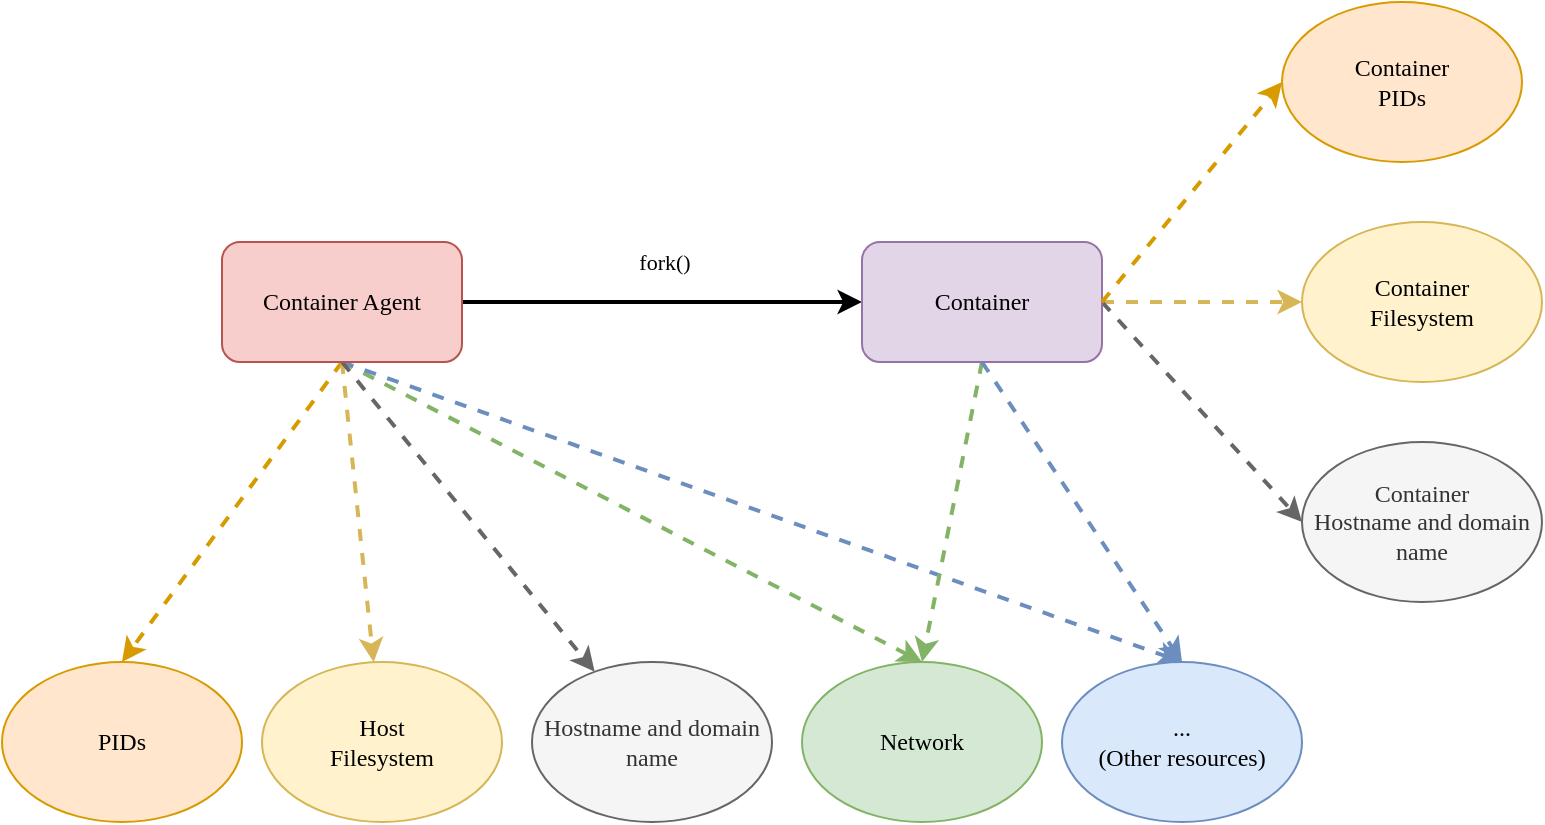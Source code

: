<mxfile version="14.3.1" type="device"><diagram id="us7jMorgACai6UIz_hdo" name="Page-1"><mxGraphModel dx="988" dy="1763" grid="1" gridSize="10" guides="1" tooltips="1" connect="1" arrows="1" fold="1" page="1" pageScale="1" pageWidth="850" pageHeight="1100" math="0" shadow="0"><root><mxCell id="0"/><mxCell id="1" parent="0"/><mxCell id="QGTaGYWnxA1qaAHYq4QV-8" style="orthogonalLoop=1;jettySize=auto;html=1;exitX=0.5;exitY=1;exitDx=0;exitDy=0;rounded=0;strokeWidth=2;dashed=1;fillColor=#ffe6cc;strokeColor=#d79b00;entryX=0.5;entryY=0;entryDx=0;entryDy=0;" parent="1" source="QGTaGYWnxA1qaAHYq4QV-2" target="QGTaGYWnxA1qaAHYq4QV-4" edge="1"><mxGeometry relative="1" as="geometry"/></mxCell><mxCell id="QGTaGYWnxA1qaAHYq4QV-10" style="edgeStyle=none;rounded=0;orthogonalLoop=1;jettySize=auto;html=1;exitX=0.5;exitY=1;exitDx=0;exitDy=0;dashed=1;strokeWidth=2;fillColor=#fff2cc;strokeColor=#d6b656;" parent="1" source="QGTaGYWnxA1qaAHYq4QV-2" target="QGTaGYWnxA1qaAHYq4QV-6" edge="1"><mxGeometry relative="1" as="geometry"/></mxCell><mxCell id="QGTaGYWnxA1qaAHYq4QV-12" style="edgeStyle=none;rounded=0;orthogonalLoop=1;jettySize=auto;html=1;exitX=0.5;exitY=1;exitDx=0;exitDy=0;entryX=0.5;entryY=0;entryDx=0;entryDy=0;dashed=1;strokeWidth=2;fillColor=#d5e8d4;strokeColor=#82b366;" parent="1" source="QGTaGYWnxA1qaAHYq4QV-2" target="QGTaGYWnxA1qaAHYq4QV-5" edge="1"><mxGeometry relative="1" as="geometry"/></mxCell><mxCell id="QGTaGYWnxA1qaAHYq4QV-14" style="edgeStyle=none;rounded=0;orthogonalLoop=1;jettySize=auto;html=1;exitX=0.5;exitY=1;exitDx=0;exitDy=0;entryX=0.5;entryY=0;entryDx=0;entryDy=0;dashed=1;strokeWidth=2;fillColor=#dae8fc;strokeColor=#6c8ebf;" parent="1" source="QGTaGYWnxA1qaAHYq4QV-2" target="QGTaGYWnxA1qaAHYq4QV-7" edge="1"><mxGeometry relative="1" as="geometry"/></mxCell><mxCell id="QGTaGYWnxA1qaAHYq4QV-16" style="edgeStyle=none;rounded=0;orthogonalLoop=1;jettySize=auto;html=1;exitX=1;exitY=0.5;exitDx=0;exitDy=0;entryX=0;entryY=0.5;entryDx=0;entryDy=0;strokeWidth=2;" parent="1" source="QGTaGYWnxA1qaAHYq4QV-2" target="QGTaGYWnxA1qaAHYq4QV-3" edge="1"><mxGeometry relative="1" as="geometry"/></mxCell><mxCell id="QGTaGYWnxA1qaAHYq4QV-17" value="&lt;font face=&quot;Comic Sans MS&quot;&gt;fork()&lt;/font&gt;" style="edgeLabel;html=1;align=center;verticalAlign=middle;resizable=0;points=[];" parent="QGTaGYWnxA1qaAHYq4QV-16" vertex="1" connectable="0"><mxGeometry x="-0.252" y="-3" relative="1" as="geometry"><mxPoint x="25.71" y="-23" as="offset"/></mxGeometry></mxCell><mxCell id="dWpTi5cDWboTDKQ07THy-3" style="rounded=0;orthogonalLoop=1;jettySize=auto;html=1;exitX=0.5;exitY=1;exitDx=0;exitDy=0;strokeWidth=2;dashed=1;fillColor=#f5f5f5;strokeColor=#666666;" edge="1" parent="1" source="QGTaGYWnxA1qaAHYq4QV-2" target="dWpTi5cDWboTDKQ07THy-2"><mxGeometry relative="1" as="geometry"/></mxCell><mxCell id="QGTaGYWnxA1qaAHYq4QV-2" value="&lt;font face=&quot;Comic Sans MS&quot;&gt;Container Agent&lt;/font&gt;" style="rounded=1;whiteSpace=wrap;html=1;fillColor=#f8cecc;strokeColor=#b85450;" parent="1" vertex="1"><mxGeometry x="150" y="50" width="120" height="60" as="geometry"/></mxCell><mxCell id="QGTaGYWnxA1qaAHYq4QV-11" style="edgeStyle=none;rounded=0;orthogonalLoop=1;jettySize=auto;html=1;exitX=1;exitY=0.5;exitDx=0;exitDy=0;entryX=0;entryY=0.5;entryDx=0;entryDy=0;dashed=1;strokeWidth=2;fillColor=#fff2cc;strokeColor=#d6b656;" parent="1" source="QGTaGYWnxA1qaAHYq4QV-3" target="NhqUy3xsOILpPx4r2InN-1" edge="1"><mxGeometry relative="1" as="geometry"/></mxCell><mxCell id="QGTaGYWnxA1qaAHYq4QV-13" style="edgeStyle=none;rounded=0;orthogonalLoop=1;jettySize=auto;html=1;exitX=0.5;exitY=1;exitDx=0;exitDy=0;entryX=0.5;entryY=0;entryDx=0;entryDy=0;dashed=1;strokeWidth=2;fillColor=#d5e8d4;strokeColor=#82b366;" parent="1" source="QGTaGYWnxA1qaAHYq4QV-3" target="QGTaGYWnxA1qaAHYq4QV-5" edge="1"><mxGeometry relative="1" as="geometry"/></mxCell><mxCell id="QGTaGYWnxA1qaAHYq4QV-15" style="edgeStyle=none;rounded=0;orthogonalLoop=1;jettySize=auto;html=1;exitX=0.5;exitY=1;exitDx=0;exitDy=0;entryX=0.5;entryY=0;entryDx=0;entryDy=0;dashed=1;strokeWidth=2;fillColor=#dae8fc;strokeColor=#6c8ebf;" parent="1" source="QGTaGYWnxA1qaAHYq4QV-3" target="QGTaGYWnxA1qaAHYq4QV-7" edge="1"><mxGeometry relative="1" as="geometry"/></mxCell><mxCell id="dWpTi5cDWboTDKQ07THy-4" style="edgeStyle=none;rounded=0;orthogonalLoop=1;jettySize=auto;html=1;exitX=1;exitY=0.5;exitDx=0;exitDy=0;entryX=0;entryY=0.5;entryDx=0;entryDy=0;dashed=1;strokeColor=#666666;strokeWidth=2;fillColor=#f5f5f5;" edge="1" parent="1" source="QGTaGYWnxA1qaAHYq4QV-3" target="dWpTi5cDWboTDKQ07THy-1"><mxGeometry relative="1" as="geometry"/></mxCell><mxCell id="QGTaGYWnxA1qaAHYq4QV-3" value="&lt;font face=&quot;Comic Sans MS&quot;&gt;Container&lt;/font&gt;" style="rounded=1;whiteSpace=wrap;html=1;fillColor=#e1d5e7;strokeColor=#9673a6;" parent="1" vertex="1"><mxGeometry x="470" y="50" width="120" height="60" as="geometry"/></mxCell><mxCell id="QGTaGYWnxA1qaAHYq4QV-4" value="&lt;font face=&quot;Comic Sans MS&quot;&gt;PIDs&lt;/font&gt;" style="ellipse;whiteSpace=wrap;html=1;rounded=1;fillColor=#ffe6cc;strokeColor=#d79b00;" parent="1" vertex="1"><mxGeometry x="40" y="260" width="120" height="80" as="geometry"/></mxCell><mxCell id="QGTaGYWnxA1qaAHYq4QV-5" value="&lt;font face=&quot;Comic Sans MS&quot;&gt;Network&lt;/font&gt;" style="ellipse;whiteSpace=wrap;html=1;rounded=1;fillColor=#d5e8d4;strokeColor=#82b366;" parent="1" vertex="1"><mxGeometry x="440" y="260" width="120" height="80" as="geometry"/></mxCell><mxCell id="QGTaGYWnxA1qaAHYq4QV-6" value="&lt;font face=&quot;Comic Sans MS&quot;&gt;Host &lt;br&gt;Filesystem&lt;/font&gt;" style="ellipse;whiteSpace=wrap;html=1;rounded=1;fillColor=#fff2cc;strokeColor=#d6b656;" parent="1" vertex="1"><mxGeometry x="170" y="260" width="120" height="80" as="geometry"/></mxCell><mxCell id="QGTaGYWnxA1qaAHYq4QV-7" value="&lt;font face=&quot;Comic Sans MS&quot;&gt;... &lt;br&gt;(Other resources)&lt;/font&gt;" style="ellipse;whiteSpace=wrap;html=1;rounded=1;fillColor=#dae8fc;strokeColor=#6c8ebf;" parent="1" vertex="1"><mxGeometry x="570" y="260" width="120" height="80" as="geometry"/></mxCell><mxCell id="QGTaGYWnxA1qaAHYq4QV-9" style="orthogonalLoop=1;jettySize=auto;html=1;exitX=1;exitY=0.5;exitDx=0;exitDy=0;rounded=0;strokeWidth=2;dashed=1;fillColor=#ffe6cc;strokeColor=#d79b00;entryX=0;entryY=0.5;entryDx=0;entryDy=0;" parent="1" source="QGTaGYWnxA1qaAHYq4QV-3" target="M2SC6xOmyB1kxVhPDL3l-1" edge="1"><mxGeometry relative="1" as="geometry"><mxPoint x="230" y="180" as="sourcePoint"/><mxPoint x="130" y="270" as="targetPoint"/></mxGeometry></mxCell><mxCell id="NhqUy3xsOILpPx4r2InN-1" value="&lt;font face=&quot;Comic Sans MS&quot;&gt;Container&lt;br&gt;Filesystem&lt;/font&gt;" style="ellipse;whiteSpace=wrap;html=1;rounded=1;fillColor=#fff2cc;strokeColor=#d6b656;" parent="1" vertex="1"><mxGeometry x="690" y="40" width="120" height="80" as="geometry"/></mxCell><mxCell id="M2SC6xOmyB1kxVhPDL3l-1" value="&lt;font face=&quot;Comic Sans MS&quot;&gt;Container&lt;br&gt;PIDs&lt;/font&gt;" style="ellipse;whiteSpace=wrap;html=1;rounded=1;fillColor=#ffe6cc;strokeColor=#d79b00;" parent="1" vertex="1"><mxGeometry x="680" y="-70" width="120" height="80" as="geometry"/></mxCell><mxCell id="dWpTi5cDWboTDKQ07THy-1" value="&lt;font face=&quot;Comic Sans MS&quot;&gt;Container&lt;br&gt;&lt;/font&gt;&lt;span style=&quot;font-family: &amp;#34;comic sans ms&amp;#34;&quot;&gt;Hostname and domain name&lt;/span&gt;&lt;font face=&quot;Comic Sans MS&quot;&gt;&lt;br&gt;&lt;/font&gt;" style="ellipse;whiteSpace=wrap;html=1;rounded=1;fillColor=#f5f5f5;strokeColor=#666666;fontColor=#333333;" vertex="1" parent="1"><mxGeometry x="690" y="150" width="120" height="80" as="geometry"/></mxCell><mxCell id="dWpTi5cDWboTDKQ07THy-2" value="&lt;font face=&quot;Comic Sans MS&quot;&gt;Hostname and domain name&lt;/font&gt;" style="ellipse;whiteSpace=wrap;html=1;rounded=1;fillColor=#f5f5f5;strokeColor=#666666;fontColor=#333333;" vertex="1" parent="1"><mxGeometry x="305" y="260" width="120" height="80" as="geometry"/></mxCell></root></mxGraphModel></diagram></mxfile>
